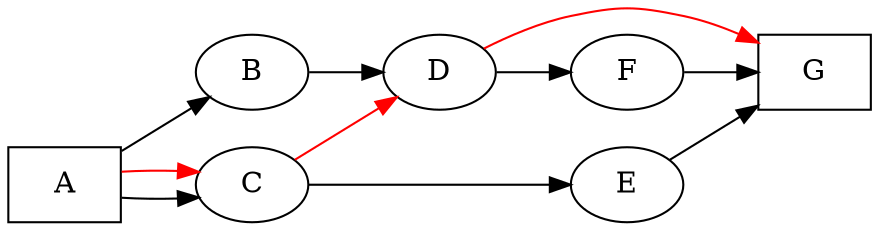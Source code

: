 DiGraph {
    rankdir=LR;
    A, G [shape=rectangle];
    A -> B -> D -> F -> G;
    A -> C -> E -> G;
    A -> C -> D -> G [color=red];
}
